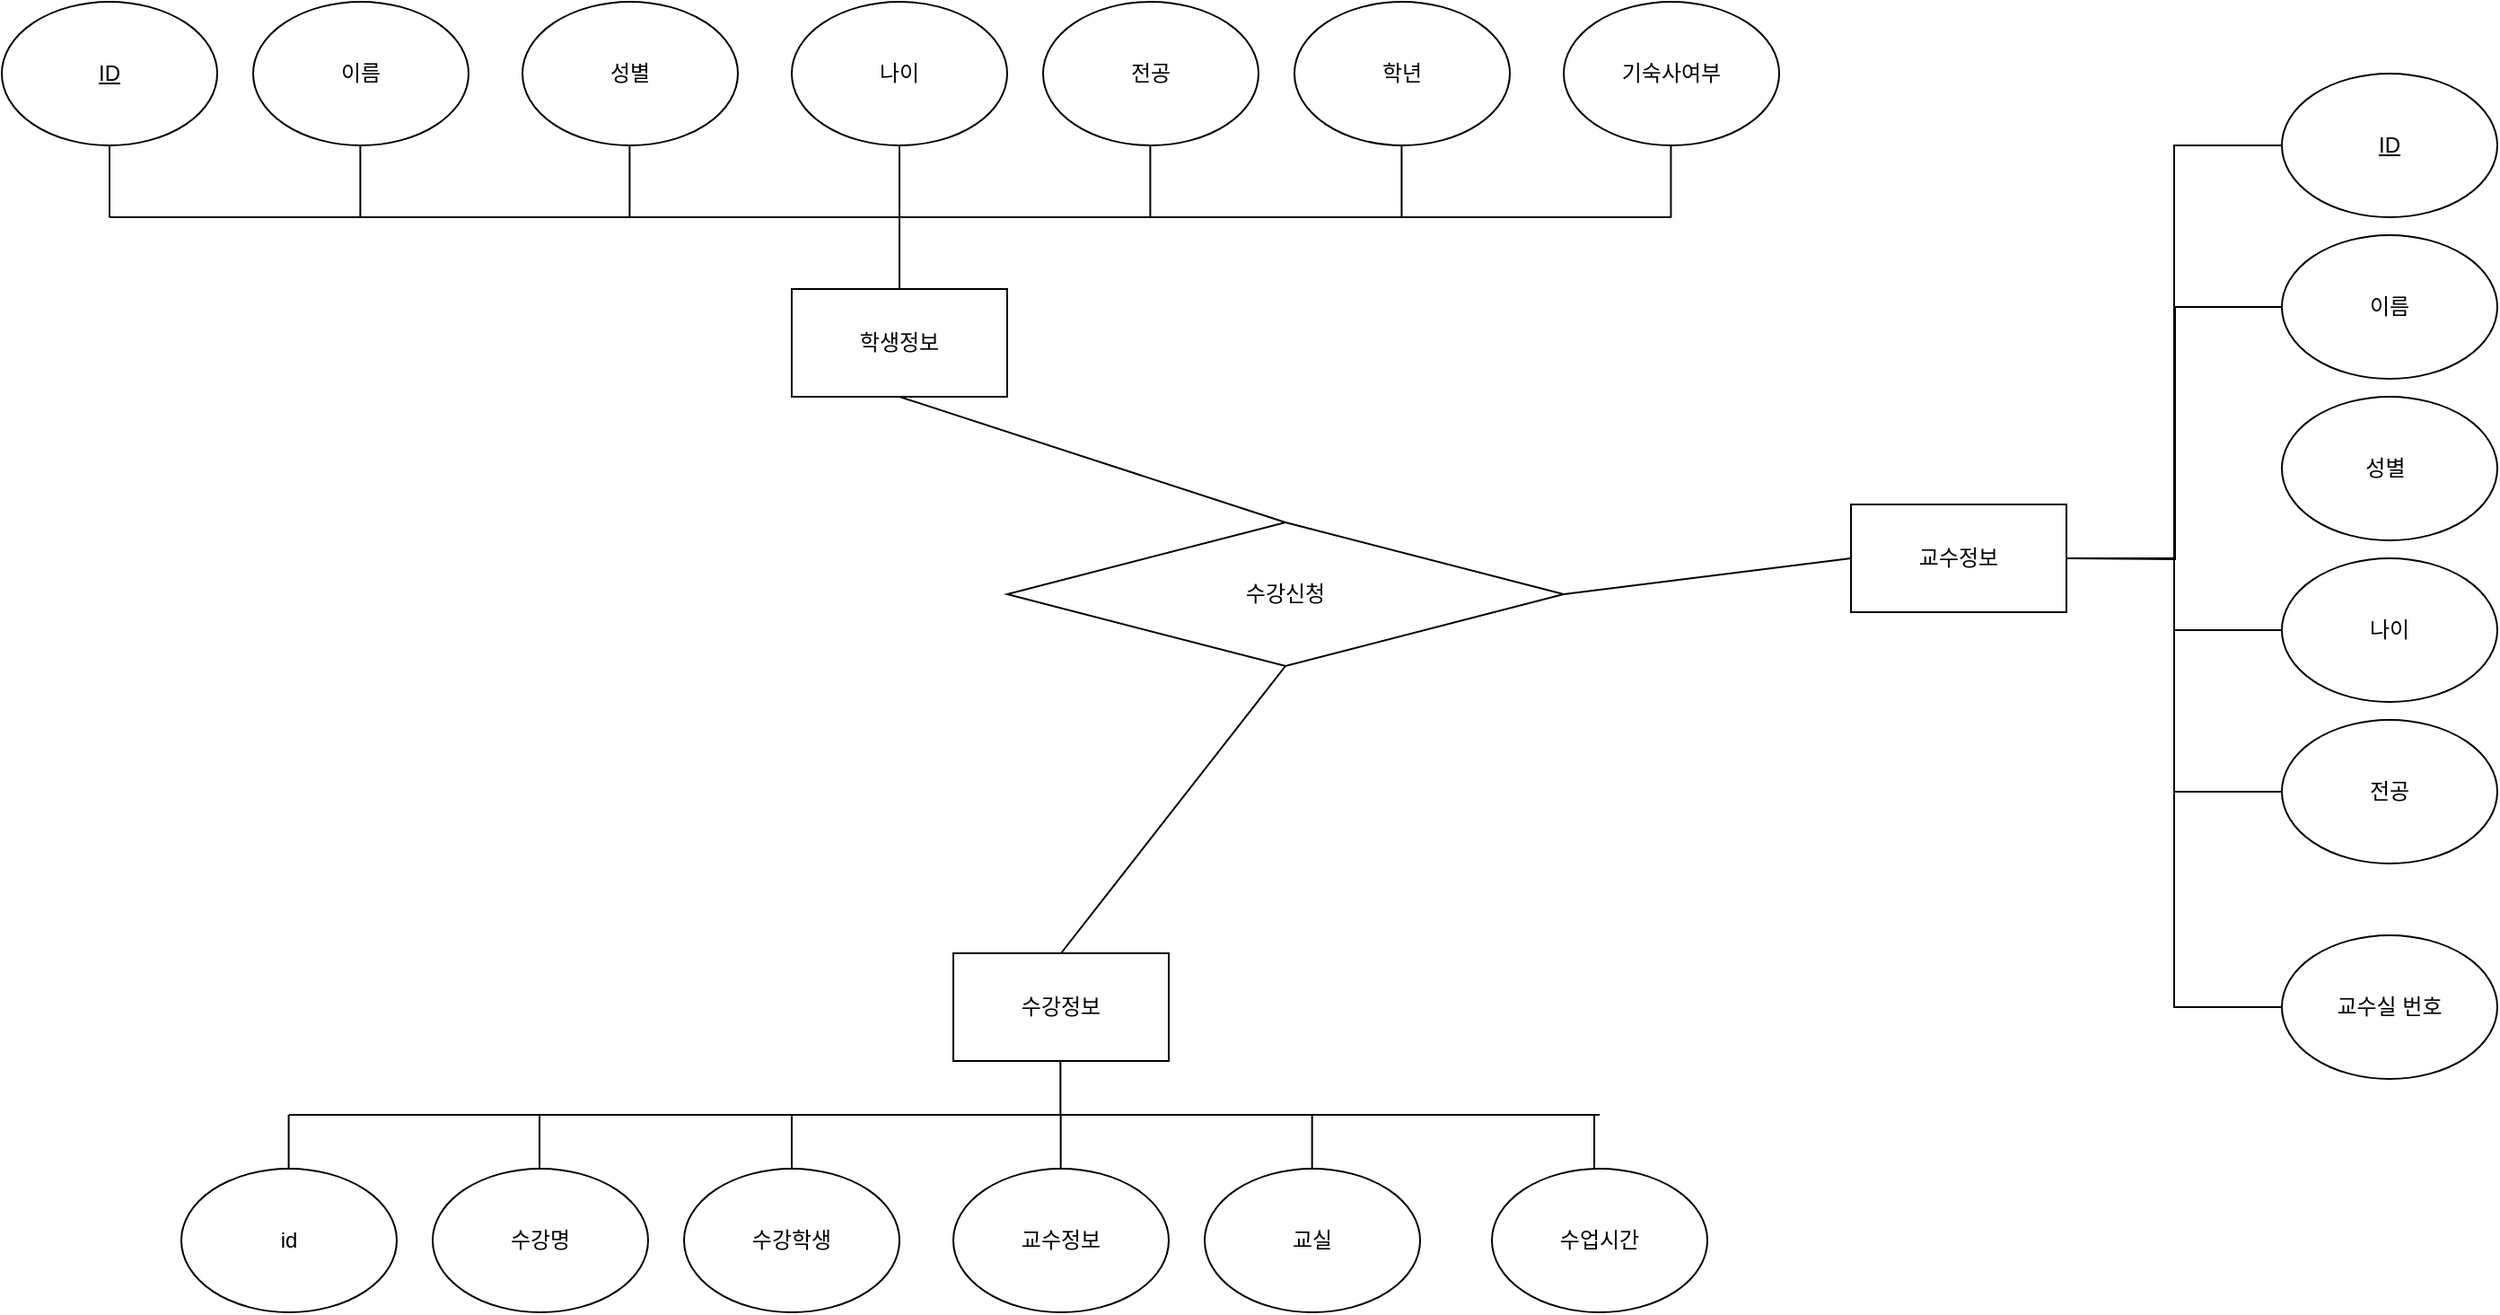 <mxfile version="24.3.0" type="device">
  <diagram name="페이지-1" id="y1aOUJvCByD4pAWbIIMl">
    <mxGraphModel dx="4129" dy="1442" grid="1" gridSize="10" guides="1" tooltips="1" connect="1" arrows="1" fold="1" page="1" pageScale="1" pageWidth="827" pageHeight="1169" math="0" shadow="0">
      <root>
        <mxCell id="0" />
        <mxCell id="1" parent="0" />
        <mxCell id="XMAGu1JeTt9888l_LXFV-1" value="학생정보" style="rounded=0;whiteSpace=wrap;html=1;" vertex="1" parent="1">
          <mxGeometry x="380" y="200" width="120" height="60" as="geometry" />
        </mxCell>
        <mxCell id="XMAGu1JeTt9888l_LXFV-2" value="교수정보" style="rounded=0;whiteSpace=wrap;html=1;" vertex="1" parent="1">
          <mxGeometry x="970" y="320" width="120" height="60" as="geometry" />
        </mxCell>
        <mxCell id="XMAGu1JeTt9888l_LXFV-3" value="수강정보" style="rounded=0;whiteSpace=wrap;html=1;" vertex="1" parent="1">
          <mxGeometry x="470" y="570" width="120" height="60" as="geometry" />
        </mxCell>
        <mxCell id="XMAGu1JeTt9888l_LXFV-5" value="이름" style="ellipse;whiteSpace=wrap;html=1;" vertex="1" parent="1">
          <mxGeometry x="80" y="40" width="120" height="80" as="geometry" />
        </mxCell>
        <mxCell id="XMAGu1JeTt9888l_LXFV-6" value="전공" style="ellipse;whiteSpace=wrap;html=1;" vertex="1" parent="1">
          <mxGeometry x="520" y="40" width="120" height="80" as="geometry" />
        </mxCell>
        <mxCell id="XMAGu1JeTt9888l_LXFV-7" value="성별" style="ellipse;whiteSpace=wrap;html=1;" vertex="1" parent="1">
          <mxGeometry x="230" y="40" width="120" height="80" as="geometry" />
        </mxCell>
        <mxCell id="XMAGu1JeTt9888l_LXFV-8" value="학년" style="ellipse;whiteSpace=wrap;html=1;" vertex="1" parent="1">
          <mxGeometry x="660" y="40" width="120" height="80" as="geometry" />
        </mxCell>
        <mxCell id="XMAGu1JeTt9888l_LXFV-9" value="나이" style="ellipse;whiteSpace=wrap;html=1;" vertex="1" parent="1">
          <mxGeometry x="380" y="40" width="120" height="80" as="geometry" />
        </mxCell>
        <mxCell id="XMAGu1JeTt9888l_LXFV-10" value="기숙사여부" style="ellipse;whiteSpace=wrap;html=1;" vertex="1" parent="1">
          <mxGeometry x="810" y="40" width="120" height="80" as="geometry" />
        </mxCell>
        <mxCell id="XMAGu1JeTt9888l_LXFV-15" value="교수실 번호" style="ellipse;whiteSpace=wrap;html=1;" vertex="1" parent="1">
          <mxGeometry x="1210" y="560" width="120" height="80" as="geometry" />
        </mxCell>
        <mxCell id="XMAGu1JeTt9888l_LXFV-16" value="전공" style="ellipse;whiteSpace=wrap;html=1;" vertex="1" parent="1">
          <mxGeometry x="1210" y="440" width="120" height="80" as="geometry" />
        </mxCell>
        <mxCell id="XMAGu1JeTt9888l_LXFV-17" value="이름" style="ellipse;whiteSpace=wrap;html=1;" vertex="1" parent="1">
          <mxGeometry x="1210" y="170" width="120" height="80" as="geometry" />
        </mxCell>
        <mxCell id="XMAGu1JeTt9888l_LXFV-18" value="성별&lt;span style=&quot;white-space: pre;&quot;&gt;&#x9;&lt;/span&gt;" style="ellipse;whiteSpace=wrap;html=1;" vertex="1" parent="1">
          <mxGeometry x="1210" y="260" width="120" height="80" as="geometry" />
        </mxCell>
        <mxCell id="XMAGu1JeTt9888l_LXFV-19" value="나이" style="ellipse;whiteSpace=wrap;html=1;" vertex="1" parent="1">
          <mxGeometry x="1210" y="350" width="120" height="80" as="geometry" />
        </mxCell>
        <mxCell id="XMAGu1JeTt9888l_LXFV-22" value="수업시간" style="ellipse;whiteSpace=wrap;html=1;" vertex="1" parent="1">
          <mxGeometry x="770" y="690" width="120" height="80" as="geometry" />
        </mxCell>
        <mxCell id="XMAGu1JeTt9888l_LXFV-23" value="교실" style="ellipse;whiteSpace=wrap;html=1;" vertex="1" parent="1">
          <mxGeometry x="610" y="690" width="120" height="80" as="geometry" />
        </mxCell>
        <mxCell id="XMAGu1JeTt9888l_LXFV-24" value="수강명" style="ellipse;whiteSpace=wrap;html=1;" vertex="1" parent="1">
          <mxGeometry x="180" y="690" width="120" height="80" as="geometry" />
        </mxCell>
        <mxCell id="XMAGu1JeTt9888l_LXFV-25" value="수강학생" style="ellipse;whiteSpace=wrap;html=1;" vertex="1" parent="1">
          <mxGeometry x="320" y="690" width="120" height="80" as="geometry" />
        </mxCell>
        <mxCell id="XMAGu1JeTt9888l_LXFV-26" value="교수정보" style="ellipse;whiteSpace=wrap;html=1;" vertex="1" parent="1">
          <mxGeometry x="470" y="690" width="120" height="80" as="geometry" />
        </mxCell>
        <mxCell id="XMAGu1JeTt9888l_LXFV-27" value="" style="endArrow=none;html=1;rounded=0;" edge="1" parent="1">
          <mxGeometry width="50" height="50" relative="1" as="geometry">
            <mxPoint x="100" y="660" as="sourcePoint" />
            <mxPoint x="830" y="660" as="targetPoint" />
            <Array as="points">
              <mxPoint x="520" y="660" />
            </Array>
          </mxGeometry>
        </mxCell>
        <mxCell id="XMAGu1JeTt9888l_LXFV-28" value="" style="endArrow=none;html=1;rounded=0;" edge="1" parent="1">
          <mxGeometry width="50" height="50" relative="1" as="geometry">
            <mxPoint x="239.5" y="660" as="sourcePoint" />
            <mxPoint x="239.5" y="660" as="targetPoint" />
            <Array as="points">
              <mxPoint x="239.5" y="690" />
            </Array>
          </mxGeometry>
        </mxCell>
        <mxCell id="XMAGu1JeTt9888l_LXFV-32" value="" style="endArrow=none;html=1;rounded=0;" edge="1" parent="1">
          <mxGeometry width="50" height="50" relative="1" as="geometry">
            <mxPoint x="529.83" y="660" as="sourcePoint" />
            <mxPoint x="529.83" y="660" as="targetPoint" />
            <Array as="points">
              <mxPoint x="529.83" y="690" />
            </Array>
          </mxGeometry>
        </mxCell>
        <mxCell id="XMAGu1JeTt9888l_LXFV-33" value="" style="endArrow=none;html=1;rounded=0;" edge="1" parent="1">
          <mxGeometry width="50" height="50" relative="1" as="geometry">
            <mxPoint x="380" y="660" as="sourcePoint" />
            <mxPoint x="380" y="660" as="targetPoint" />
            <Array as="points">
              <mxPoint x="380" y="690" />
            </Array>
          </mxGeometry>
        </mxCell>
        <mxCell id="XMAGu1JeTt9888l_LXFV-34" value="" style="endArrow=none;html=1;rounded=0;" edge="1" parent="1">
          <mxGeometry width="50" height="50" relative="1" as="geometry">
            <mxPoint x="669.83" y="660" as="sourcePoint" />
            <mxPoint x="669.83" y="660" as="targetPoint" />
            <Array as="points">
              <mxPoint x="669.83" y="690" />
            </Array>
          </mxGeometry>
        </mxCell>
        <mxCell id="XMAGu1JeTt9888l_LXFV-35" value="" style="endArrow=none;html=1;rounded=0;" edge="1" parent="1">
          <mxGeometry width="50" height="50" relative="1" as="geometry">
            <mxPoint x="827.0" y="660" as="sourcePoint" />
            <mxPoint x="827.0" y="660" as="targetPoint" />
            <Array as="points">
              <mxPoint x="827.0" y="690" />
            </Array>
          </mxGeometry>
        </mxCell>
        <mxCell id="XMAGu1JeTt9888l_LXFV-36" value="" style="endArrow=none;html=1;rounded=0;" edge="1" parent="1">
          <mxGeometry width="50" height="50" relative="1" as="geometry">
            <mxPoint x="529.67" y="630" as="sourcePoint" />
            <mxPoint x="529.67" y="630" as="targetPoint" />
            <Array as="points">
              <mxPoint x="529.67" y="660" />
            </Array>
          </mxGeometry>
        </mxCell>
        <mxCell id="XMAGu1JeTt9888l_LXFV-38" value="" style="endArrow=none;html=1;rounded=0;" edge="1" parent="1">
          <mxGeometry width="50" height="50" relative="1" as="geometry">
            <mxPoint y="160" as="sourcePoint" />
            <mxPoint x="870" y="160" as="targetPoint" />
          </mxGeometry>
        </mxCell>
        <mxCell id="XMAGu1JeTt9888l_LXFV-39" value="" style="endArrow=none;html=1;rounded=0;" edge="1" parent="1">
          <mxGeometry width="50" height="50" relative="1" as="geometry">
            <mxPoint x="139.7" y="160" as="sourcePoint" />
            <mxPoint x="139.7" y="120" as="targetPoint" />
          </mxGeometry>
        </mxCell>
        <mxCell id="XMAGu1JeTt9888l_LXFV-46" value="" style="endArrow=none;html=1;rounded=0;" edge="1" parent="1">
          <mxGeometry width="50" height="50" relative="1" as="geometry">
            <mxPoint x="289.7" y="160" as="sourcePoint" />
            <mxPoint x="289.7" y="120" as="targetPoint" />
          </mxGeometry>
        </mxCell>
        <mxCell id="XMAGu1JeTt9888l_LXFV-47" value="" style="endArrow=none;html=1;rounded=0;" edge="1" parent="1">
          <mxGeometry width="50" height="50" relative="1" as="geometry">
            <mxPoint x="440" y="160" as="sourcePoint" />
            <mxPoint x="440" y="120" as="targetPoint" />
          </mxGeometry>
        </mxCell>
        <mxCell id="XMAGu1JeTt9888l_LXFV-48" value="" style="endArrow=none;html=1;rounded=0;" edge="1" parent="1">
          <mxGeometry width="50" height="50" relative="1" as="geometry">
            <mxPoint x="579.7" y="160" as="sourcePoint" />
            <mxPoint x="579.7" y="120" as="targetPoint" />
          </mxGeometry>
        </mxCell>
        <mxCell id="XMAGu1JeTt9888l_LXFV-49" value="" style="endArrow=none;html=1;rounded=0;" edge="1" parent="1">
          <mxGeometry width="50" height="50" relative="1" as="geometry">
            <mxPoint x="719.7" y="160" as="sourcePoint" />
            <mxPoint x="719.7" y="120" as="targetPoint" />
          </mxGeometry>
        </mxCell>
        <mxCell id="XMAGu1JeTt9888l_LXFV-50" value="" style="endArrow=none;html=1;rounded=0;" edge="1" parent="1">
          <mxGeometry width="50" height="50" relative="1" as="geometry">
            <mxPoint x="869.7" y="160" as="sourcePoint" />
            <mxPoint x="869.7" y="120" as="targetPoint" />
          </mxGeometry>
        </mxCell>
        <mxCell id="XMAGu1JeTt9888l_LXFV-51" value="&lt;u&gt;ID&lt;/u&gt;" style="ellipse;whiteSpace=wrap;html=1;" vertex="1" parent="1">
          <mxGeometry x="1210" y="80" width="120" height="80" as="geometry" />
        </mxCell>
        <mxCell id="XMAGu1JeTt9888l_LXFV-52" value="&lt;u&gt;ID&lt;/u&gt;" style="ellipse;whiteSpace=wrap;html=1;" vertex="1" parent="1">
          <mxGeometry x="-60" y="40" width="120" height="80" as="geometry" />
        </mxCell>
        <mxCell id="XMAGu1JeTt9888l_LXFV-53" value="id" style="ellipse;whiteSpace=wrap;html=1;" vertex="1" parent="1">
          <mxGeometry x="40" y="690" width="120" height="80" as="geometry" />
        </mxCell>
        <mxCell id="XMAGu1JeTt9888l_LXFV-54" value="" style="endArrow=none;html=1;rounded=0;" edge="1" parent="1">
          <mxGeometry width="50" height="50" relative="1" as="geometry">
            <mxPoint x="99.8" y="660" as="sourcePoint" />
            <mxPoint x="99.8" y="660" as="targetPoint" />
            <Array as="points">
              <mxPoint x="99.8" y="690" />
            </Array>
          </mxGeometry>
        </mxCell>
        <mxCell id="XMAGu1JeTt9888l_LXFV-55" value="" style="endArrow=none;html=1;rounded=0;" edge="1" parent="1">
          <mxGeometry width="50" height="50" relative="1" as="geometry">
            <mxPoint y="160" as="sourcePoint" />
            <mxPoint y="120" as="targetPoint" />
          </mxGeometry>
        </mxCell>
        <mxCell id="XMAGu1JeTt9888l_LXFV-56" value="" style="endArrow=none;html=1;rounded=0;" edge="1" parent="1">
          <mxGeometry width="50" height="50" relative="1" as="geometry">
            <mxPoint x="440" y="200" as="sourcePoint" />
            <mxPoint x="440" y="160" as="targetPoint" />
          </mxGeometry>
        </mxCell>
        <mxCell id="XMAGu1JeTt9888l_LXFV-58" value="" style="endArrow=none;html=1;rounded=0;entryX=0;entryY=0.5;entryDx=0;entryDy=0;exitX=1;exitY=0.5;exitDx=0;exitDy=0;edgeStyle=orthogonalEdgeStyle;" edge="1" parent="1" source="XMAGu1JeTt9888l_LXFV-2" target="XMAGu1JeTt9888l_LXFV-19">
          <mxGeometry width="50" height="50" relative="1" as="geometry">
            <mxPoint x="1159.52" y="391.08" as="sourcePoint" />
            <mxPoint x="1210" y="390" as="targetPoint" />
          </mxGeometry>
        </mxCell>
        <mxCell id="XMAGu1JeTt9888l_LXFV-59" value="" style="endArrow=none;html=1;rounded=0;exitX=1;exitY=0.5;exitDx=0;exitDy=0;edgeStyle=orthogonalEdgeStyle;" edge="1" parent="1" source="XMAGu1JeTt9888l_LXFV-2">
          <mxGeometry width="50" height="50" relative="1" as="geometry">
            <mxPoint x="1159.52" y="490.54" as="sourcePoint" />
            <mxPoint x="1210" y="480" as="targetPoint" />
            <Array as="points">
              <mxPoint x="1150" y="350" />
              <mxPoint x="1150" y="480" />
            </Array>
          </mxGeometry>
        </mxCell>
        <mxCell id="XMAGu1JeTt9888l_LXFV-60" value="" style="endArrow=none;html=1;rounded=0;exitX=1;exitY=0.5;exitDx=0;exitDy=0;edgeStyle=orthogonalEdgeStyle;" edge="1" parent="1" source="XMAGu1JeTt9888l_LXFV-2">
          <mxGeometry width="50" height="50" relative="1" as="geometry">
            <mxPoint x="1159.52" y="600.54" as="sourcePoint" />
            <mxPoint x="1210" y="600" as="targetPoint" />
            <Array as="points">
              <mxPoint x="1150" y="350" />
              <mxPoint x="1150" y="600" />
            </Array>
          </mxGeometry>
        </mxCell>
        <mxCell id="XMAGu1JeTt9888l_LXFV-61" value="" style="endArrow=none;html=1;rounded=0;exitX=1;exitY=0.5;exitDx=0;exitDy=0;entryX=0;entryY=0.5;entryDx=0;entryDy=0;edgeStyle=orthogonalEdgeStyle;" edge="1" parent="1" source="XMAGu1JeTt9888l_LXFV-2" target="XMAGu1JeTt9888l_LXFV-51">
          <mxGeometry width="50" height="50" relative="1" as="geometry">
            <mxPoint x="1310" y="400" as="sourcePoint" />
            <mxPoint x="1360" y="350" as="targetPoint" />
          </mxGeometry>
        </mxCell>
        <mxCell id="XMAGu1JeTt9888l_LXFV-62" value="" style="endArrow=none;html=1;rounded=0;entryX=0;entryY=0.5;entryDx=0;entryDy=0;edgeStyle=orthogonalEdgeStyle;" edge="1" parent="1" target="XMAGu1JeTt9888l_LXFV-17">
          <mxGeometry width="50" height="50" relative="1" as="geometry">
            <mxPoint x="1090" y="350" as="sourcePoint" />
            <mxPoint x="1360" y="350" as="targetPoint" />
          </mxGeometry>
        </mxCell>
        <mxCell id="XMAGu1JeTt9888l_LXFV-64" value="수강신청" style="rhombus;whiteSpace=wrap;html=1;" vertex="1" parent="1">
          <mxGeometry x="500" y="330" width="310" height="80" as="geometry" />
        </mxCell>
        <mxCell id="XMAGu1JeTt9888l_LXFV-70" value="" style="endArrow=none;html=1;rounded=0;entryX=0.5;entryY=1;entryDx=0;entryDy=0;exitX=0.5;exitY=0;exitDx=0;exitDy=0;" edge="1" parent="1" source="XMAGu1JeTt9888l_LXFV-3" target="XMAGu1JeTt9888l_LXFV-64">
          <mxGeometry width="50" height="50" relative="1" as="geometry">
            <mxPoint x="555" y="480" as="sourcePoint" />
            <mxPoint x="605" y="430" as="targetPoint" />
          </mxGeometry>
        </mxCell>
        <mxCell id="XMAGu1JeTt9888l_LXFV-71" value="" style="endArrow=none;html=1;rounded=0;exitX=0.5;exitY=0;exitDx=0;exitDy=0;entryX=0.5;entryY=1;entryDx=0;entryDy=0;" edge="1" parent="1" source="XMAGu1JeTt9888l_LXFV-64" target="XMAGu1JeTt9888l_LXFV-1">
          <mxGeometry width="50" height="50" relative="1" as="geometry">
            <mxPoint x="620" y="310" as="sourcePoint" />
            <mxPoint x="670" y="260" as="targetPoint" />
          </mxGeometry>
        </mxCell>
        <mxCell id="XMAGu1JeTt9888l_LXFV-72" value="" style="endArrow=none;html=1;rounded=0;entryX=0;entryY=0.5;entryDx=0;entryDy=0;exitX=1;exitY=0.5;exitDx=0;exitDy=0;" edge="1" parent="1" source="XMAGu1JeTt9888l_LXFV-64" target="XMAGu1JeTt9888l_LXFV-2">
          <mxGeometry width="50" height="50" relative="1" as="geometry">
            <mxPoint x="760" y="380" as="sourcePoint" />
            <mxPoint x="750" y="340" as="targetPoint" />
          </mxGeometry>
        </mxCell>
      </root>
    </mxGraphModel>
  </diagram>
</mxfile>
